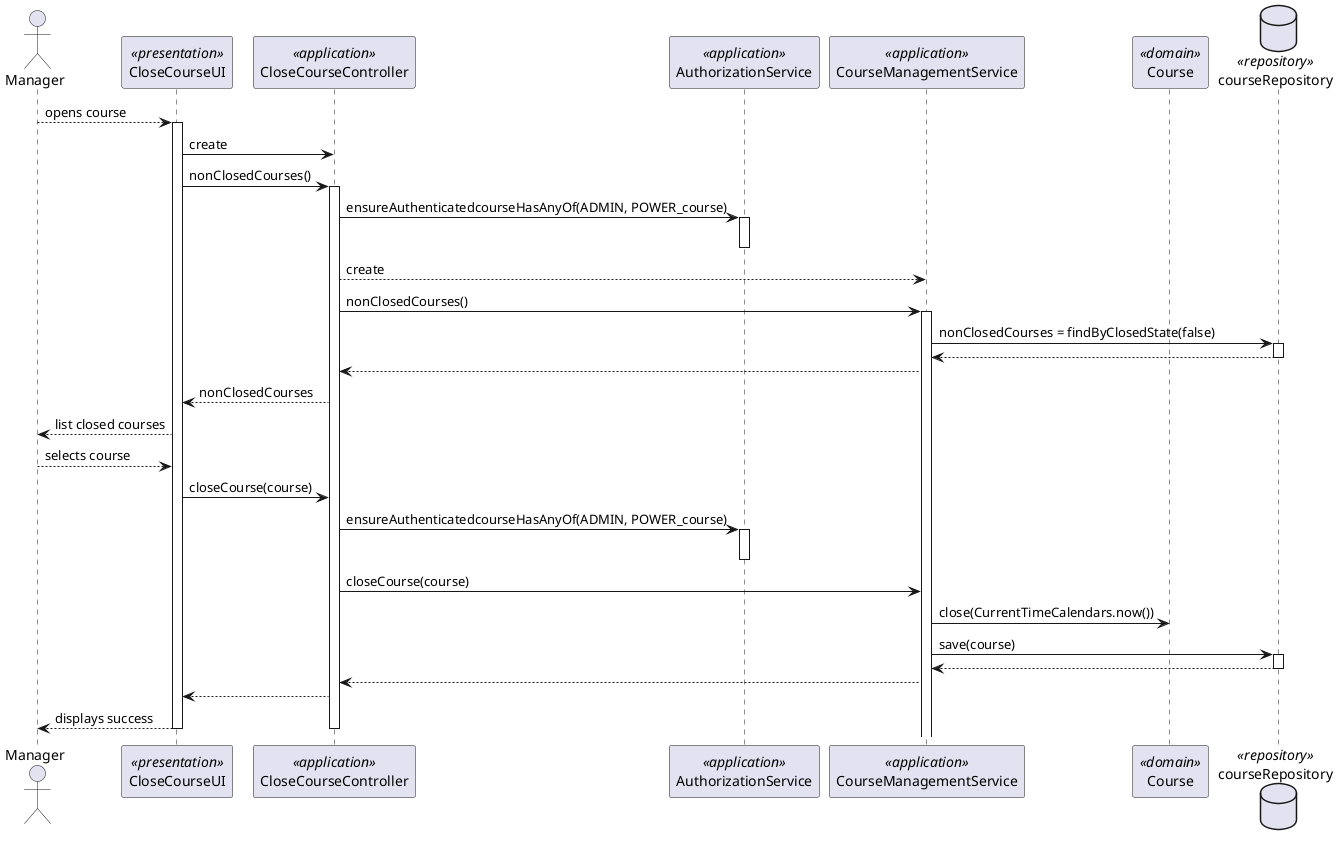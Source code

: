 @startuml
'http://plantuml.com/skinparam.html
skinparam handwritten false
skinparam packageStyle rect
skinparam defaultFontName FG Virgil
skinparam shadowing false

actor Manager as Actor
participant CloseCourseUI as UI <<presentation>>
participant CloseCourseController as Controller <<application>>
participant AuthorizationService  as authz <<application>>
participant CourseManagementService as courseSvc <<application>>

participant Course as course <<domain>>

database courseRepository as Repository <<repository>>


Actor --> UI: opens course
activate UI
    UI -> Controller: create

    UI -> Controller: nonClosedCourses()
    activate Controller

        Controller -> authz: ensureAuthenticatedcourseHasAnyOf(ADMIN, POWER_course)
        activate authz
        deactivate authz
        Controller --> courseSvc : create


Controller -> courseSvc : nonClosedCourses()
 activate courseSvc

            courseSvc -> Repository: nonClosedCourses = findByClosedState(false)
            activate Repository

            Repository --> courseSvc
            deactivate Repository
            courseSvc --> Controller
            Controller --> UI : nonClosedCourses





        UI-->Actor: list closed courses

        Actor --> UI : selects course
        UI -> Controller : closeCourse(course)
        Controller -> authz: ensureAuthenticatedcourseHasAnyOf(ADMIN, POWER_course)
                activate authz
                deactivate authz
        Controller -> courseSvc : closeCourse(course)
        courseSvc ->  course : close(CurrentTimeCalendars.now())
        courseSvc ->  Repository : save(course)
        activate Repository
        Repository --> courseSvc
        deactivate Repository
         courseSvc -->  Controller
         Controller --> UI
         UI --> Actor : displays success

         deactivate Controller
deactivate UI
@enduml